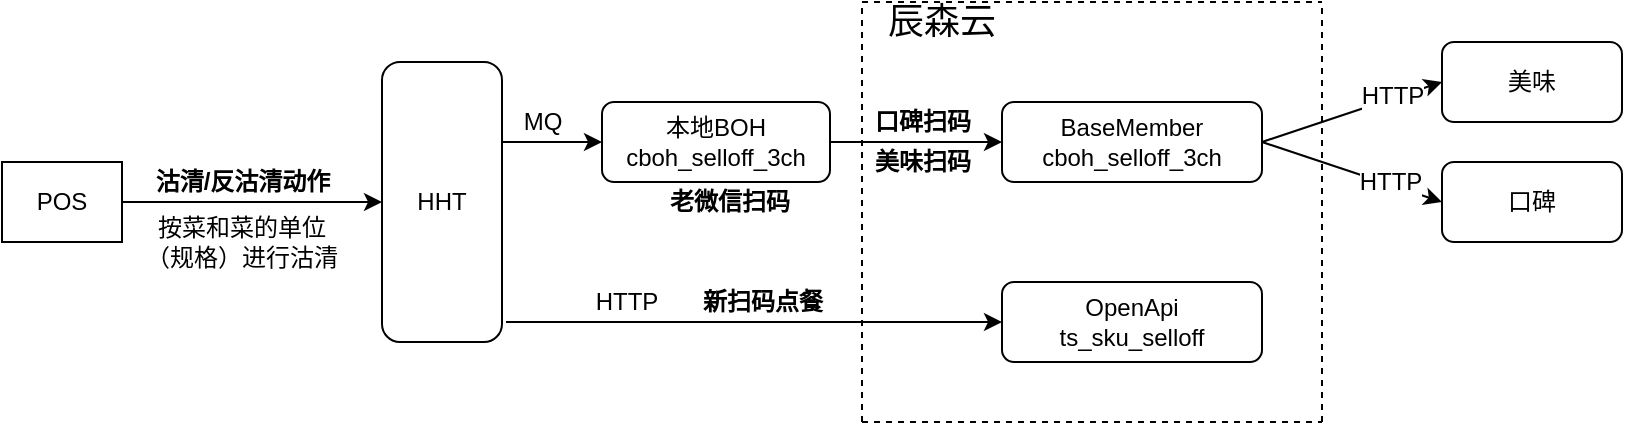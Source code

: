 <mxfile version="12.9.6" type="github">
  <diagram id="5Q2asgkg0ADDl4_MdKWm" name="Page-1">
    <mxGraphModel dx="892" dy="498" grid="1" gridSize="10" guides="1" tooltips="1" connect="1" arrows="1" fold="1" page="1" pageScale="1" pageWidth="827" pageHeight="1169" math="0" shadow="0">
      <root>
        <mxCell id="0" />
        <mxCell id="1" parent="0" />
        <mxCell id="j1KfgDtCw7kQpafaiTb_-1" value="POS" style="rounded=0;whiteSpace=wrap;html=1;" vertex="1" parent="1">
          <mxGeometry x="50" y="140" width="60" height="40" as="geometry" />
        </mxCell>
        <mxCell id="j1KfgDtCw7kQpafaiTb_-2" value="HHT" style="rounded=1;whiteSpace=wrap;html=1;" vertex="1" parent="1">
          <mxGeometry x="240" y="90" width="60" height="140" as="geometry" />
        </mxCell>
        <mxCell id="j1KfgDtCw7kQpafaiTb_-3" value="本地BOH&lt;br&gt;cboh_selloff_3ch" style="rounded=1;whiteSpace=wrap;html=1;" vertex="1" parent="1">
          <mxGeometry x="350" y="110" width="114" height="40" as="geometry" />
        </mxCell>
        <mxCell id="j1KfgDtCw7kQpafaiTb_-5" value="BaseMember&lt;br&gt;cboh_selloff_3ch" style="rounded=1;whiteSpace=wrap;html=1;" vertex="1" parent="1">
          <mxGeometry x="550" y="110" width="130" height="40" as="geometry" />
        </mxCell>
        <mxCell id="j1KfgDtCw7kQpafaiTb_-6" value="OpenApi&lt;br&gt;ts_sku_selloff" style="rounded=1;whiteSpace=wrap;html=1;" vertex="1" parent="1">
          <mxGeometry x="550" y="200" width="130" height="40" as="geometry" />
        </mxCell>
        <mxCell id="j1KfgDtCw7kQpafaiTb_-7" value="" style="endArrow=none;dashed=1;html=1;" edge="1" parent="1">
          <mxGeometry width="50" height="50" relative="1" as="geometry">
            <mxPoint x="480" y="270" as="sourcePoint" />
            <mxPoint x="480" y="60" as="targetPoint" />
          </mxGeometry>
        </mxCell>
        <mxCell id="j1KfgDtCw7kQpafaiTb_-8" value="" style="endArrow=none;dashed=1;html=1;" edge="1" parent="1">
          <mxGeometry width="50" height="50" relative="1" as="geometry">
            <mxPoint x="480" y="60" as="sourcePoint" />
            <mxPoint x="710" y="60" as="targetPoint" />
          </mxGeometry>
        </mxCell>
        <mxCell id="j1KfgDtCw7kQpafaiTb_-9" value="" style="endArrow=none;dashed=1;html=1;" edge="1" parent="1">
          <mxGeometry width="50" height="50" relative="1" as="geometry">
            <mxPoint x="710" y="270" as="sourcePoint" />
            <mxPoint x="710" y="60" as="targetPoint" />
          </mxGeometry>
        </mxCell>
        <mxCell id="j1KfgDtCw7kQpafaiTb_-10" value="" style="endArrow=none;dashed=1;html=1;" edge="1" parent="1">
          <mxGeometry width="50" height="50" relative="1" as="geometry">
            <mxPoint x="480" y="270" as="sourcePoint" />
            <mxPoint x="710" y="270" as="targetPoint" />
          </mxGeometry>
        </mxCell>
        <mxCell id="j1KfgDtCw7kQpafaiTb_-11" value="&lt;font style=&quot;font-size: 18px&quot;&gt;辰森云&lt;/font&gt;" style="text;html=1;strokeColor=none;fillColor=none;align=center;verticalAlign=middle;whiteSpace=wrap;rounded=0;" vertex="1" parent="1">
          <mxGeometry x="490" y="60" width="60" height="20" as="geometry" />
        </mxCell>
        <mxCell id="j1KfgDtCw7kQpafaiTb_-12" value="" style="endArrow=classic;html=1;exitX=1;exitY=0.5;exitDx=0;exitDy=0;entryX=0;entryY=0.5;entryDx=0;entryDy=0;" edge="1" parent="1" source="j1KfgDtCw7kQpafaiTb_-1" target="j1KfgDtCw7kQpafaiTb_-2">
          <mxGeometry width="50" height="50" relative="1" as="geometry">
            <mxPoint x="390" y="260" as="sourcePoint" />
            <mxPoint x="440" y="210" as="targetPoint" />
          </mxGeometry>
        </mxCell>
        <mxCell id="j1KfgDtCw7kQpafaiTb_-23" value="&lt;b&gt;沽清/反沽清动作&lt;/b&gt;" style="text;html=1;align=center;verticalAlign=middle;resizable=0;points=[];labelBackgroundColor=#ffffff;" vertex="1" connectable="0" parent="j1KfgDtCw7kQpafaiTb_-12">
          <mxGeometry x="-0.31" y="2" relative="1" as="geometry">
            <mxPoint x="15.2" y="-8" as="offset" />
          </mxGeometry>
        </mxCell>
        <mxCell id="j1KfgDtCw7kQpafaiTb_-13" value="" style="endArrow=classic;html=1;" edge="1" parent="1">
          <mxGeometry width="50" height="50" relative="1" as="geometry">
            <mxPoint x="300" y="130" as="sourcePoint" />
            <mxPoint x="350" y="130" as="targetPoint" />
          </mxGeometry>
        </mxCell>
        <mxCell id="j1KfgDtCw7kQpafaiTb_-16" value="MQ" style="text;html=1;align=center;verticalAlign=middle;resizable=0;points=[];labelBackgroundColor=#ffffff;" vertex="1" connectable="0" parent="j1KfgDtCw7kQpafaiTb_-13">
          <mxGeometry x="0.106" y="2" relative="1" as="geometry">
            <mxPoint x="-8" y="-8" as="offset" />
          </mxGeometry>
        </mxCell>
        <mxCell id="j1KfgDtCw7kQpafaiTb_-14" value="" style="endArrow=classic;html=1;exitX=1;exitY=0.5;exitDx=0;exitDy=0;entryX=0;entryY=0.5;entryDx=0;entryDy=0;" edge="1" parent="1" source="j1KfgDtCw7kQpafaiTb_-3" target="j1KfgDtCw7kQpafaiTb_-5">
          <mxGeometry width="50" height="50" relative="1" as="geometry">
            <mxPoint x="390" y="260" as="sourcePoint" />
            <mxPoint x="440" y="210" as="targetPoint" />
          </mxGeometry>
        </mxCell>
        <mxCell id="j1KfgDtCw7kQpafaiTb_-29" value="&lt;b&gt;口碑扫码&lt;/b&gt;" style="text;html=1;align=center;verticalAlign=middle;resizable=0;points=[];labelBackgroundColor=#ffffff;" vertex="1" connectable="0" parent="j1KfgDtCw7kQpafaiTb_-14">
          <mxGeometry x="-0.181" y="1" relative="1" as="geometry">
            <mxPoint x="10.8" y="-9" as="offset" />
          </mxGeometry>
        </mxCell>
        <mxCell id="j1KfgDtCw7kQpafaiTb_-15" value="" style="endArrow=classic;html=1;entryX=0;entryY=0.5;entryDx=0;entryDy=0;" edge="1" parent="1" target="j1KfgDtCw7kQpafaiTb_-6">
          <mxGeometry width="50" height="50" relative="1" as="geometry">
            <mxPoint x="302" y="220" as="sourcePoint" />
            <mxPoint x="440" y="210" as="targetPoint" />
          </mxGeometry>
        </mxCell>
        <mxCell id="j1KfgDtCw7kQpafaiTb_-17" value="HTTP" style="text;html=1;align=center;verticalAlign=middle;resizable=0;points=[];labelBackgroundColor=#ffffff;" vertex="1" connectable="0" parent="j1KfgDtCw7kQpafaiTb_-15">
          <mxGeometry x="-0.132" y="-2" relative="1" as="geometry">
            <mxPoint x="-47.66" y="-12.0" as="offset" />
          </mxGeometry>
        </mxCell>
        <mxCell id="j1KfgDtCw7kQpafaiTb_-18" value="&lt;b&gt;老微信扫码&lt;/b&gt;" style="text;html=1;strokeColor=none;fillColor=none;align=center;verticalAlign=middle;whiteSpace=wrap;rounded=0;" vertex="1" parent="1">
          <mxGeometry x="377" y="150" width="74" height="20" as="geometry" />
        </mxCell>
        <mxCell id="j1KfgDtCw7kQpafaiTb_-19" value="美味" style="rounded=1;whiteSpace=wrap;html=1;" vertex="1" parent="1">
          <mxGeometry x="770" y="80" width="90" height="40" as="geometry" />
        </mxCell>
        <mxCell id="j1KfgDtCw7kQpafaiTb_-20" value="口碑" style="rounded=1;whiteSpace=wrap;html=1;" vertex="1" parent="1">
          <mxGeometry x="770" y="140" width="90" height="40" as="geometry" />
        </mxCell>
        <mxCell id="j1KfgDtCw7kQpafaiTb_-21" value="" style="endArrow=classic;html=1;entryX=0;entryY=0.5;entryDx=0;entryDy=0;exitX=1;exitY=0.5;exitDx=0;exitDy=0;" edge="1" parent="1" source="j1KfgDtCw7kQpafaiTb_-5" target="j1KfgDtCw7kQpafaiTb_-19">
          <mxGeometry width="50" height="50" relative="1" as="geometry">
            <mxPoint x="440" y="260" as="sourcePoint" />
            <mxPoint x="490" y="210" as="targetPoint" />
          </mxGeometry>
        </mxCell>
        <mxCell id="j1KfgDtCw7kQpafaiTb_-26" value="HTTP" style="text;html=1;align=center;verticalAlign=middle;resizable=0;points=[];labelBackgroundColor=#ffffff;" vertex="1" connectable="0" parent="j1KfgDtCw7kQpafaiTb_-21">
          <mxGeometry x="0.453" y="2" relative="1" as="geometry">
            <mxPoint as="offset" />
          </mxGeometry>
        </mxCell>
        <mxCell id="j1KfgDtCw7kQpafaiTb_-22" value="" style="endArrow=classic;html=1;entryX=0;entryY=0.5;entryDx=0;entryDy=0;exitX=1;exitY=0.5;exitDx=0;exitDy=0;" edge="1" parent="1" source="j1KfgDtCw7kQpafaiTb_-5" target="j1KfgDtCw7kQpafaiTb_-20">
          <mxGeometry width="50" height="50" relative="1" as="geometry">
            <mxPoint x="440" y="260" as="sourcePoint" />
            <mxPoint x="490" y="210" as="targetPoint" />
          </mxGeometry>
        </mxCell>
        <mxCell id="j1KfgDtCw7kQpafaiTb_-27" value="HTTP" style="text;html=1;align=center;verticalAlign=middle;resizable=0;points=[];labelBackgroundColor=#ffffff;" vertex="1" connectable="0" parent="j1KfgDtCw7kQpafaiTb_-22">
          <mxGeometry x="0.289" y="-2" relative="1" as="geometry">
            <mxPoint x="6.21" y="-1.23" as="offset" />
          </mxGeometry>
        </mxCell>
        <mxCell id="j1KfgDtCw7kQpafaiTb_-24" value="按菜和菜的单位（规格）进行沽清" style="text;html=1;strokeColor=none;fillColor=none;align=center;verticalAlign=middle;whiteSpace=wrap;rounded=0;" vertex="1" parent="1">
          <mxGeometry x="120" y="150" width="100" height="60" as="geometry" />
        </mxCell>
        <mxCell id="j1KfgDtCw7kQpafaiTb_-28" value="&lt;b&gt;新扫码点餐&lt;/b&gt;" style="text;html=1;align=center;verticalAlign=middle;resizable=0;points=[];autosize=1;" vertex="1" parent="1">
          <mxGeometry x="390" y="200" width="80" height="20" as="geometry" />
        </mxCell>
        <mxCell id="j1KfgDtCw7kQpafaiTb_-30" value="&lt;b&gt;美味扫码&lt;/b&gt;" style="text;html=1;align=center;verticalAlign=middle;resizable=0;points=[];autosize=1;" vertex="1" parent="1">
          <mxGeometry x="480" y="130" width="60" height="20" as="geometry" />
        </mxCell>
      </root>
    </mxGraphModel>
  </diagram>
</mxfile>
